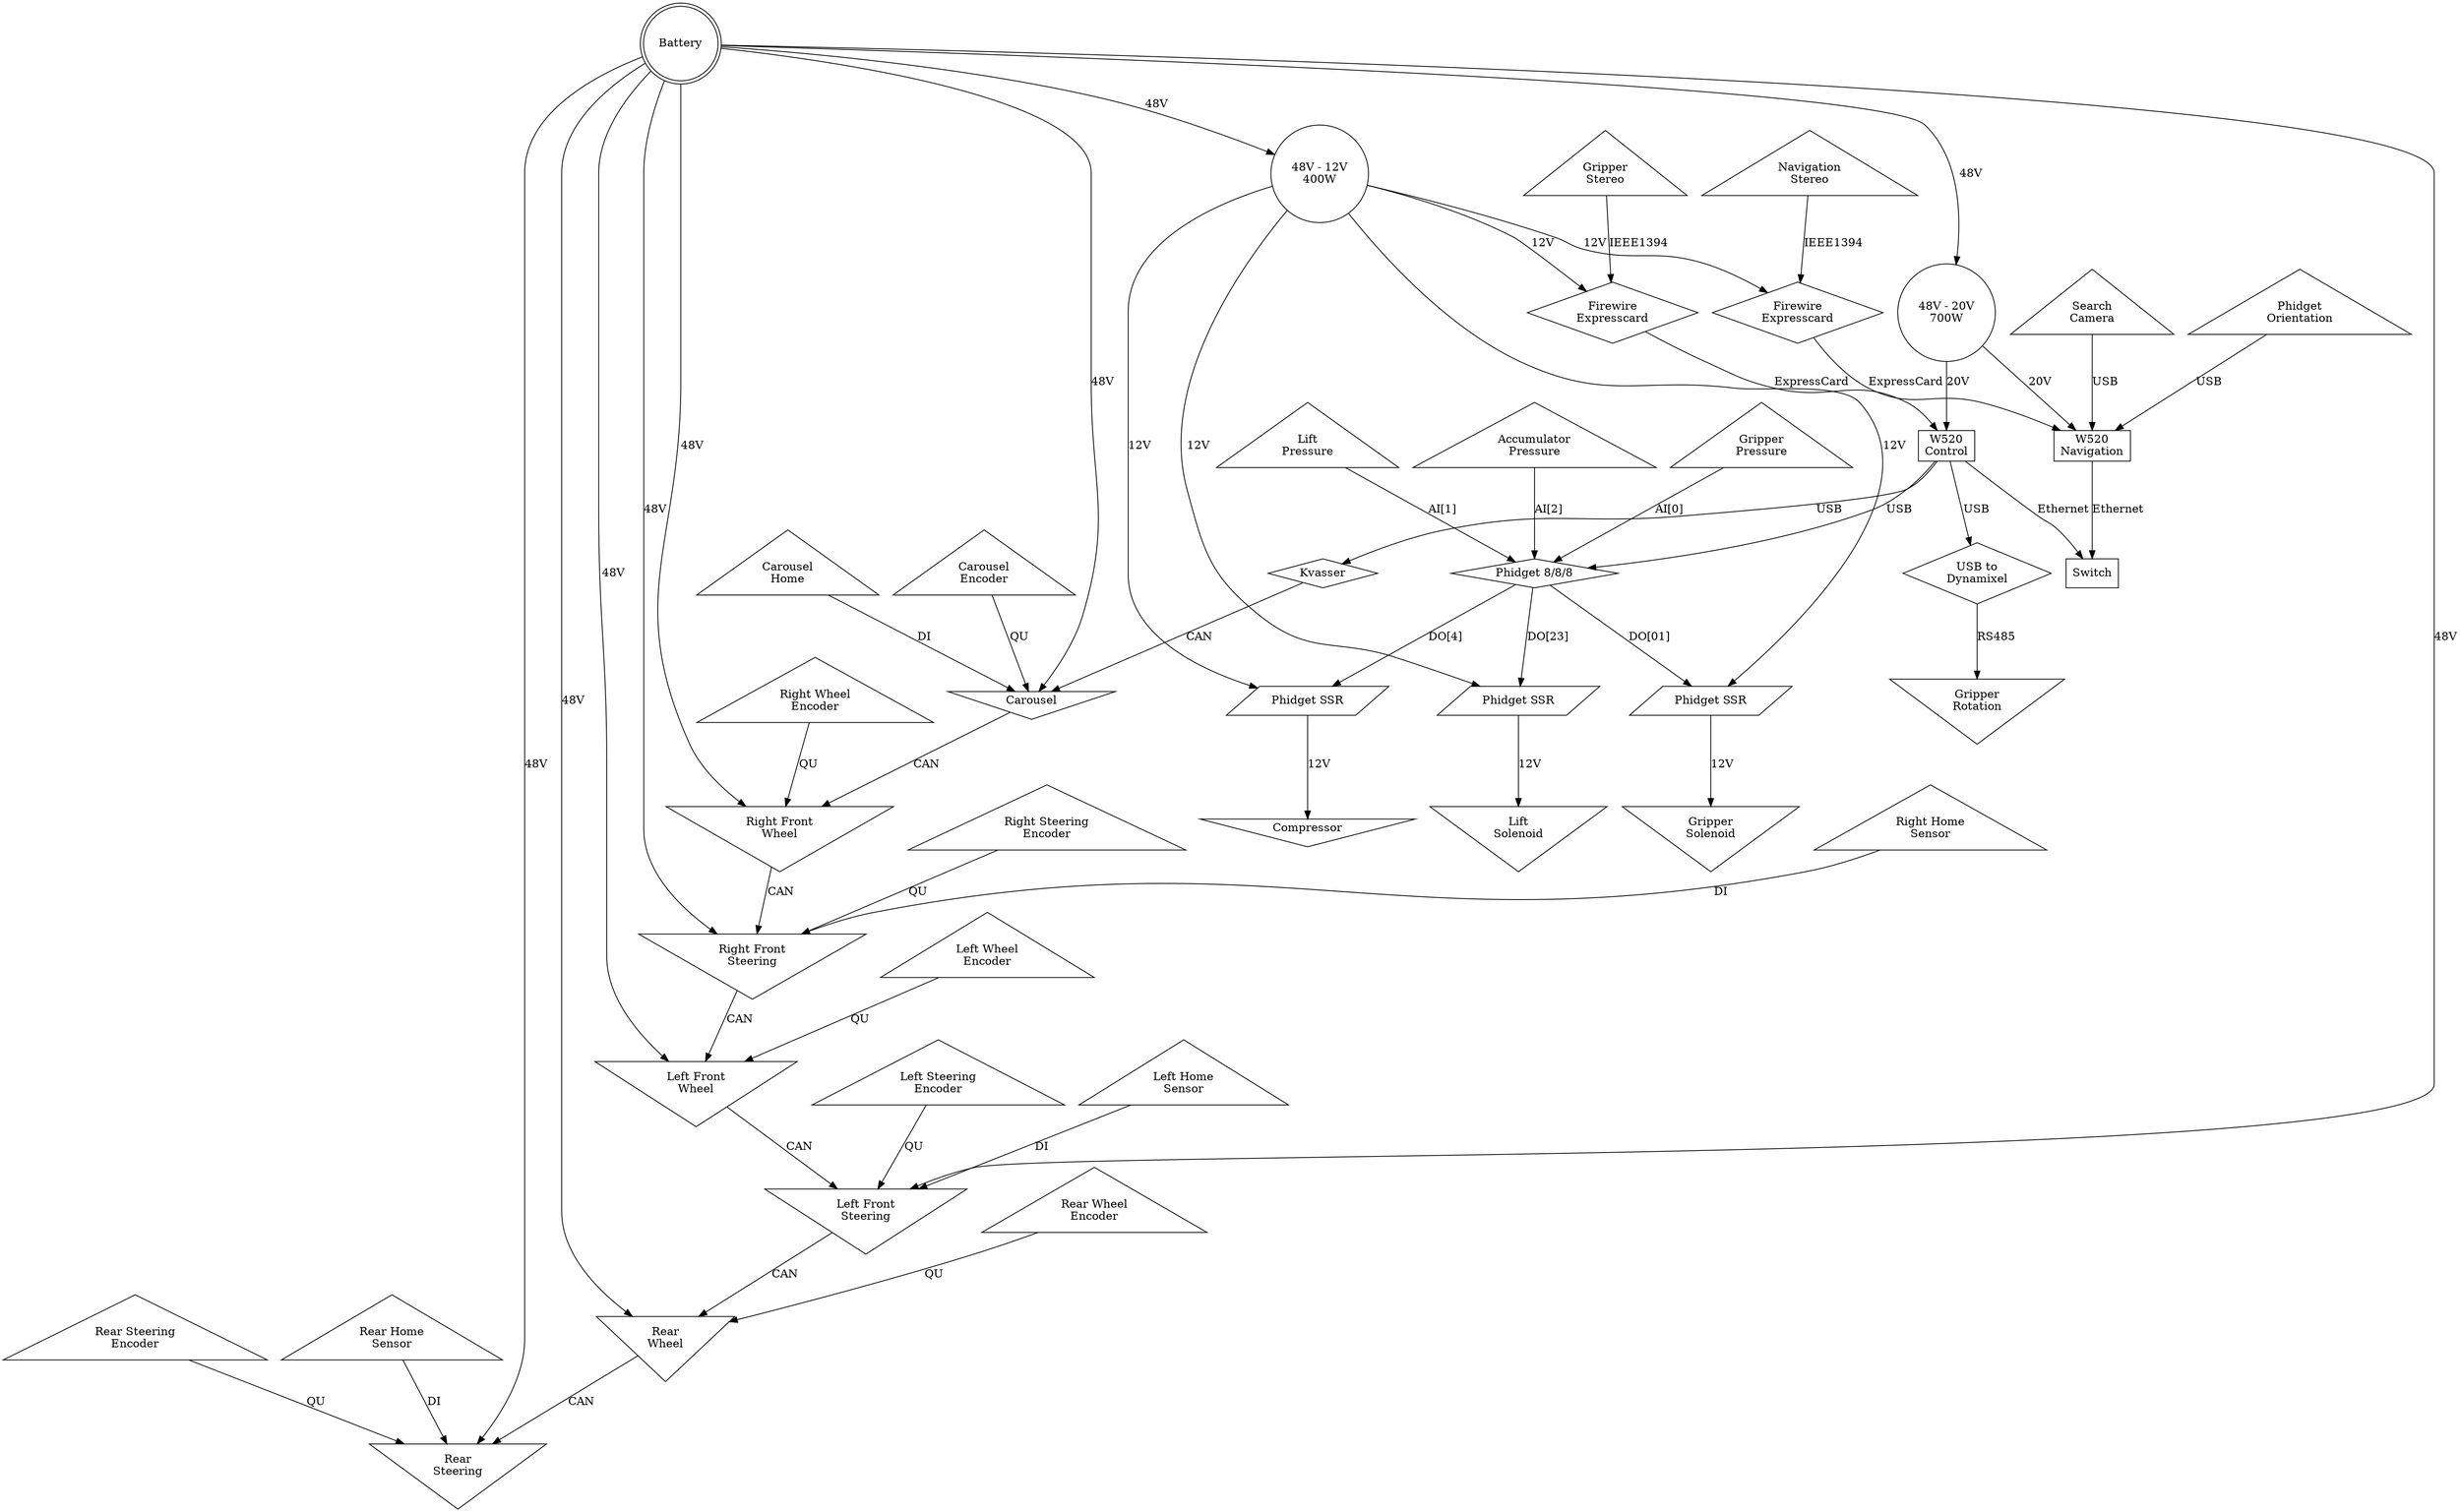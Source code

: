 digraph Robot {
    graph [overlap="voronoi" splines="true"];
    // Computers
    NavigationComputer [label="W520\nNavigation" shape=box];
    ControlComputer [label="W520\nControl" shape=box];

    EthernetSwitch [label="Switch" shape=box];

    // Computer Interface Devices
    CANInterface [label="Kvasser" shape=diamond];
    Phidget888 [label="Phidget 8/8/8" shape=diamond];
    DynamixelInterface [label="USB to\nDynamixel" shape=diamond];
    ControlFireWireCard [label="Firewire\nExpresscard" shape=diamond];
    NavigationFireWireCard [label="Firewire\nExpresscard" shape=diamond];
 
    // Wheel Actuators
    RightFrontWheel [label="Right Front\nWheel" shape=invtriangle];
    RightFrontSteering [label="Right Front\nSteering" shape=invtriangle];
    LeftFrontWheel [label="Left Front\nWheel" shape=invtriangle];
    LeftFrontSteering [label="Left Front\nSteering" shape=invtriangle];
    RearWheel [label="Rear\nWheel" shape=invtriangle];
    RearSteering [label="Rear\nSteering" shape=invtriangle];

    // Gripper Actuators
    GripperDriver [label="Phidget SSR" shape=parallelogram];
    GripperSolenoid [label="Gripper\nSolenoid" shape=invtriangle];
    LiftDriver [label="Phidget SSR" shape=parallelogram];
    LiftSolenoid [label="Lift\nSolenoid" shape=invtriangle];
    RotationDynamixel [label="Gripper\nRotation" shape=invtriangle];
    CompressorDriver [label="Phidget SSR" shape=parallelogram];
    Compressor [label="Compressor" shape=invtriangle];

    // Carousel Actuator
    Carousel [label="Carousel" shape=invtriangle];

    // Wheel Sensors
    RightFrontEncoder [label="Right Wheel\nEncoder" shape=triangle];
    RightFrontSteeringEncoder [label="Right Steering\nEncoder" shape=triangle];
    RightFrontHome [label="Right Home\nSensor" shape=triangle];
    LeftFrontEncoder [label="Left Wheel\nEncoder" shape=triangle];
    LeftFrontSteeringEncoder [label="Left Steering\nEncoder" shape=triangle];
    LeftFrontHome [label="Left Home\nSensor" shape=triangle];
    RearEncoder [label="Rear Wheel\nEncoder" shape=triangle];
    RearSteeringEncoder [label="Rear Steering\nEncoder" shape=triangle];
    RearSteeringHome [label="Rear Home\nSensor" shape=triangle];

    // Gripper Sensors
    GripperCylinderPressure [label="Gripper\nPressure" shape=triangle];
    LiftCylinderPressure [label="Lift\nPressure" shape=triangle];
    AccumulatorPressure [label="Accumulator\nPressure" shape=triangle];
    GripperCamera [label="Gripper\nStereo" shape=triangle];

    // Carousel Sensors
    CarouselHome [label="Carousel\nHome" shape=triangle];
    CarouselEncoder [label="Carousel\nEncoder" shape=triangle];

    // Navigation Sensors
    StereoCamera [label="Navigation\nStereo" shape=triangle];
    SearchCamera [label="Search\nCamera" shape=triangle];
    IMU [label="Phidget\nOrientation" shape=triangle];

    // Power Components
    Battery [label="Battery" shape=doublecircle];
    ComputerPower [label="48V - 20V\n700W" shape=circle];
    AccessoryPower [label="48V - 12V\n400W" shape=circle];

    // Wheel wiring
    ControlComputer -> CANInterface [label="USB"];
    RightFrontEncoder -> RightFrontWheel [label="QU"];
    RightFrontWheel -> RightFrontSteering [label="CAN"];
    RightFrontSteeringEncoder -> RightFrontSteering [label="QU"];
    RightFrontHome -> RightFrontSteering [label="DI"];
    RightFrontSteering -> LeftFrontWheel [label="CAN"];
    LeftFrontEncoder -> LeftFrontWheel [label="QU"];
    LeftFrontWheel -> LeftFrontSteering [label="CAN"];
    LeftFrontSteeringEncoder -> LeftFrontSteering [label="QU"];
    LeftFrontHome -> LeftFrontSteering [label="DI"];
    LeftFrontSteering -> RearWheel [label="CAN"];
    RearEncoder -> RearWheel [label="QU"];
    RearWheel -> RearSteering [label="CAN"];
    RearSteeringEncoder -> RearSteering [label="QU"];
    RearSteeringHome -> RearSteering [label="DI"];
    /*
    subgraph LeftWheelPod {
        LeftFrontWheel;
        LeftFrontSteering;
        LeftFrontEncoder;
        LeftFrontSteeringEncoder;
        LeftFrontHome;
        rank="same";
    };
    subgraph RightWheelPod {
        RightFrontWheel;
        RightFrontSteering;
        RightFrontEncoder;
        RightFrontSteeringEncoder;
        RightFrontHome;
        rank="same";
    };
    subgraph RearWheelPod {
        RearWheel;
        RearSteering;
        RearEncoder;
        RearSteeringEncoder;
        RearSteeringHome;
        rank="same";
    };
    */

    // Carousel Wiring
    CANInterface -> Carousel [label="CAN"];
    Carousel -> RightFrontWheel [label="CAN"];
    CarouselHome -> Carousel [label="DI"];
    CarouselEncoder -> Carousel [label="QU"];

    // Gripper Wiring
    ControlComputer -> Phidget888 [label="USB"];
    ControlComputer -> DynamixelInterface [label="USB"];
    Phidget888 -> GripperDriver [label="DO[01]"];
    GripperDriver -> GripperSolenoid [label="12V"];
    Phidget888 -> LiftDriver [label="DO[23]"];
    LiftDriver -> LiftSolenoid [label="12V"];
    Phidget888 -> CompressorDriver [label="DO[4]"];
    CompressorDriver -> Compressor [label="12V"];
    GripperCylinderPressure -> Phidget888 [label="AI[0]"];
    LiftCylinderPressure -> Phidget888 [label="AI[1]"];
    AccumulatorPressure -> Phidget888 [label="AI[2]"];
    DynamixelInterface -> RotationDynamixel [label="RS485"];
    GripperCamera -> ControlFireWireCard [label="IEEE1394"];
    ControlFireWireCard -> ControlComputer [label="ExpressCard"];

    // Navigation Wiring
    StereoCamera -> NavigationFireWireCard [label="IEEE1394"];
    NavigationFireWireCard -> NavigationComputer [label="ExpressCard"];
    SearchCamera -> NavigationComputer [label="USB"];
    IMU -> NavigationComputer [label="USB"];

    // Network
    NavigationComputer -> EthernetSwitch [label="Ethernet"];
    ControlComputer -> EthernetSwitch [label="Ethernet"];
    /*
    subgraph Network {
        NavigationComputer;
        ControlComputer;
        EthernetSwitch;
        rank="same";
    }
    */

    // Power
    Battery -> LeftFrontWheel [label="48V"];
    Battery -> LeftFrontSteering [label="48V"];
    Battery -> RightFrontWheel [label="48V"];
    Battery -> RightFrontSteering [label="48V"];
    Battery -> RearWheel [label="48V"];
    Battery -> RearSteering [label="48V"];
    Battery -> Carousel [label="48V"];
    Battery -> ComputerPower [label="48V"];
    Battery -> AccessoryPower [label="48V"];
    ComputerPower -> NavigationComputer [label="20V"];
    ComputerPower -> ControlComputer [label="20V"];
    AccessoryPower -> NavigationFireWireCard [label="12V"]
    AccessoryPower -> ControlFireWireCard [label="12V"]
    AccessoryPower -> CompressorDriver [label="12V"]
    AccessoryPower -> GripperDriver [label="12V"]
    AccessoryPower -> LiftDriver [label="12V"]
    /*
    subgraph PowerConversion {
        Battery;
        ComputerPower;
        AccessoryPower;
        rank="same";
    }
    */
}
